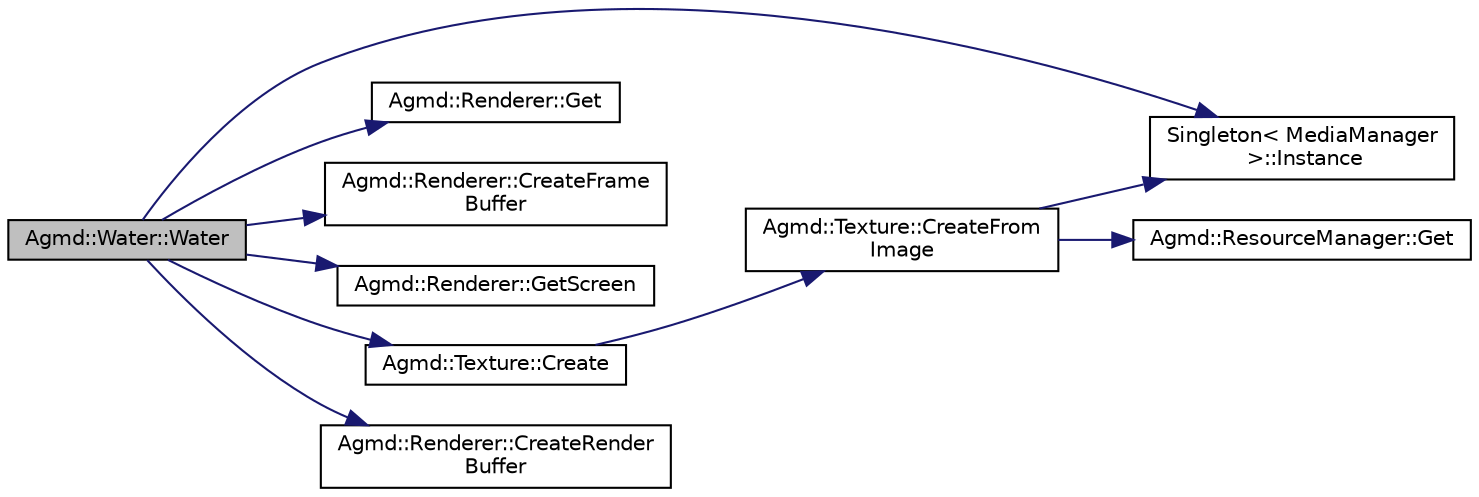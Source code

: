 digraph "Agmd::Water::Water"
{
  edge [fontname="Helvetica",fontsize="10",labelfontname="Helvetica",labelfontsize="10"];
  node [fontname="Helvetica",fontsize="10",shape=record];
  rankdir="LR";
  Node1 [label="Agmd::Water::Water",height=0.2,width=0.4,color="black", fillcolor="grey75", style="filled" fontcolor="black"];
  Node1 -> Node2 [color="midnightblue",fontsize="10",style="solid",fontname="Helvetica"];
  Node2 [label="Singleton\< MediaManager\l \>::Instance",height=0.2,width=0.4,color="black", fillcolor="white", style="filled",URL="$class_singleton.html#a131e87528259529400d58b6df5d9743c"];
  Node1 -> Node3 [color="midnightblue",fontsize="10",style="solid",fontname="Helvetica"];
  Node3 [label="Agmd::Renderer::Get",height=0.2,width=0.4,color="black", fillcolor="white", style="filled",URL="$class_agmd_1_1_renderer.html#a67e06733ccca8b2d044a1ec026168e3d"];
  Node1 -> Node4 [color="midnightblue",fontsize="10",style="solid",fontname="Helvetica"];
  Node4 [label="Agmd::Renderer::CreateFrame\lBuffer",height=0.2,width=0.4,color="black", fillcolor="white", style="filled",URL="$class_agmd_1_1_renderer.html#aecac4a3f65a39366a83e54c2494420a9"];
  Node1 -> Node5 [color="midnightblue",fontsize="10",style="solid",fontname="Helvetica"];
  Node5 [label="Agmd::Renderer::GetScreen",height=0.2,width=0.4,color="black", fillcolor="white", style="filled",URL="$class_agmd_1_1_renderer.html#aba356bef34c7f68dfaa1f5d7289f6035"];
  Node1 -> Node6 [color="midnightblue",fontsize="10",style="solid",fontname="Helvetica"];
  Node6 [label="Agmd::Texture::Create",height=0.2,width=0.4,color="black", fillcolor="white", style="filled",URL="$class_agmd_1_1_texture.html#ab51a802868f0cf987aa1e1f8a1422357"];
  Node6 -> Node7 [color="midnightblue",fontsize="10",style="solid",fontname="Helvetica"];
  Node7 [label="Agmd::Texture::CreateFrom\lImage",height=0.2,width=0.4,color="black", fillcolor="white", style="filled",URL="$class_agmd_1_1_texture.html#af1188adfde6002d2b60b09e7394044e9"];
  Node7 -> Node2 [color="midnightblue",fontsize="10",style="solid",fontname="Helvetica"];
  Node7 -> Node8 [color="midnightblue",fontsize="10",style="solid",fontname="Helvetica"];
  Node8 [label="Agmd::ResourceManager::Get",height=0.2,width=0.4,color="black", fillcolor="white", style="filled",URL="$class_agmd_1_1_resource_manager.html#a65c6954a3b27b8063db15a0e4a6e2961"];
  Node1 -> Node9 [color="midnightblue",fontsize="10",style="solid",fontname="Helvetica"];
  Node9 [label="Agmd::Renderer::CreateRender\lBuffer",height=0.2,width=0.4,color="black", fillcolor="white", style="filled",URL="$class_agmd_1_1_renderer.html#a9d3c902c8bc420a6f61eaf3c208c5420"];
}
